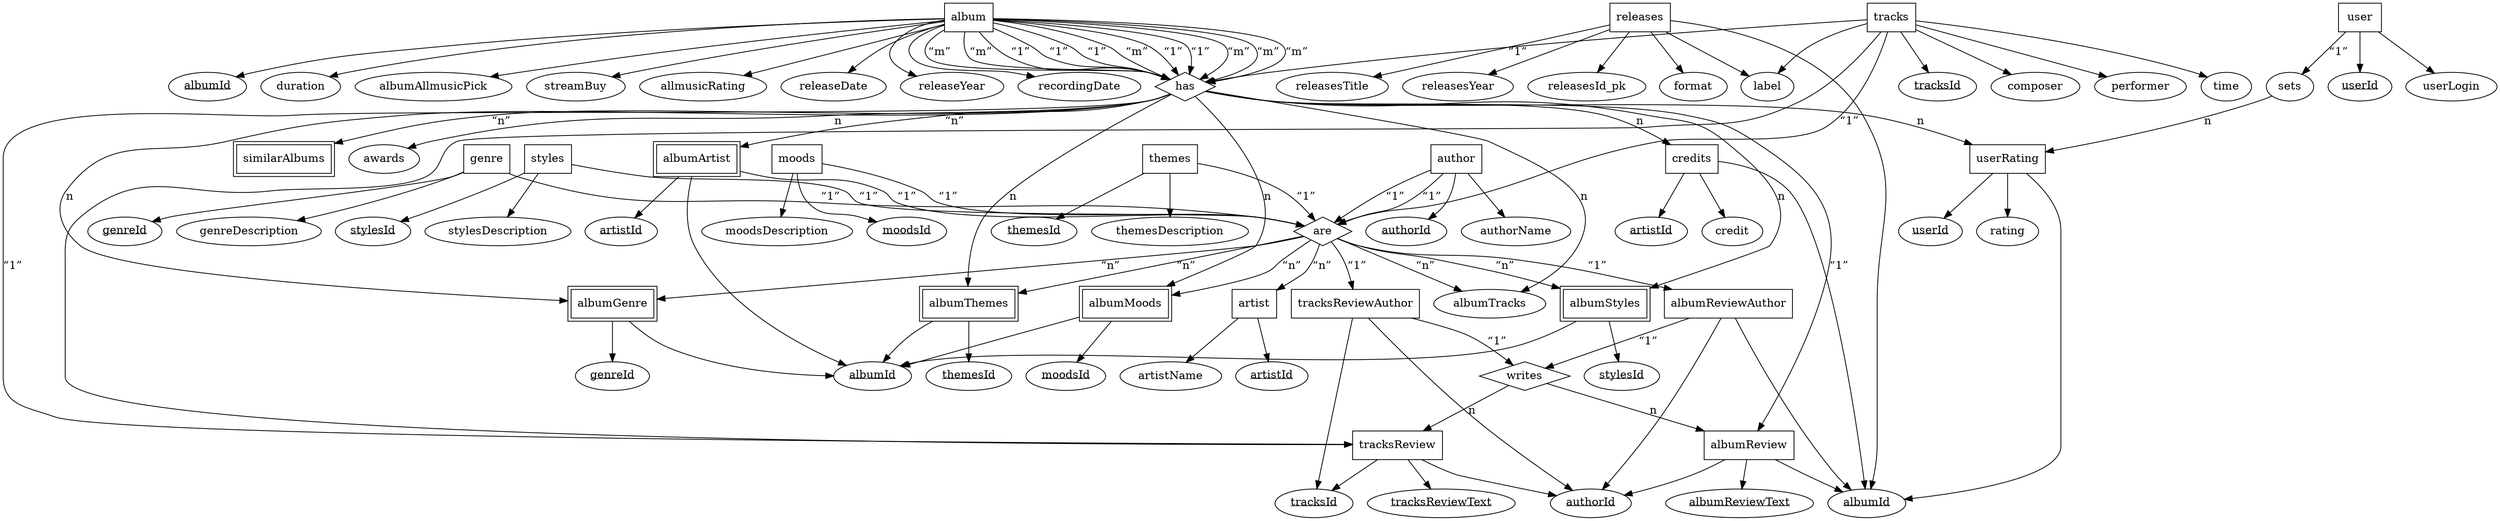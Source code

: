 digraph G {
	/* entities */
	album [shape=box];
	releases [shape=box];
	credits [shape=box];
	genre [shape=box];
	styles [shape=box];
	moods [shape=box];
	themes [shape=box];
	tracks [shape=box];
	tracksReview [shape=box];
	tracksReviewAuthor [shape=box];
	albumReview [shape=box];
	albumReviewAuthor [shape=box];
	author [shape=box];
	artist [shape=box];
	userRating [shape=box];
	user [shape=box];
	similarAlbums [shape=box,peripheries=2];
	albumMoods [shape=box,peripheries=2];
	albumThemes [shape=box,peripheries=2];
	albumStyles [shape=box,peripheries=2];
	albumGenre [shape=box,peripheries=2];
	albumArtist [shape=box,peripheries=2];

	/* primary keys */
	albumId_pk [label=<<u>albumId</u>>];
	artistId_pk [label=<<u>artistId</u>>];
	authorId_pk [label=<<u>authorId</u>>];
	tracksId_pk [label=<<u>tracksId</u>>];
	userId_pk [label=<<u>userId</u>>];
	themesId_pk [label=<<u>themesId</u>>];
	genreId_pk [label=<<u>genreId</u>>];
	moodsId_pk [label=<<u>moodsId</u>>];
	stylesId_pk [label=<<u>stylesId</u>>];
	albumReviewText_pk [label=<<u>albumReviewText</u>>];
	tracksReviewText_pk [label=<<u>tracksReviewText</u>>];

	/* foreign keys */
	albumId_fk [label=<<u>albumId</u>>];
	artistId_fk [label=<<u>artistId</u>>];
	authorId_fk [label=<<u>authorId</u>>];
	tracksId_fk [label=<<u>tracksId</u>>];
	userId_fk [label=<<u>userId</u>>];

	/* weak primary keys */
	albumId_weak_pk [label=<<u>albumId</u>>];
	artistId_weak_pk [label=<<u>artistId</u>>];
	themesId_weak_pk [label=<<u>themesId</u>>];
	genreId_weak_pk [label=<<u>genreId</u>>];
	moodsId_weak_pk [label=<<u>moodsId</u>>];
	stylesId_weak_pk [label=<<u>stylesId</u>>];

	/* relations */
	has [shape=diamond];
	are [shape=diamond];
	writes [shape=diamond];
	album -> has [label=“m”];
	has -> albumMoods [label="n"];
	moods -> are [label=“1”];
	are -> albumMoods [label=“n”];
	album -> has [label=“m”];
	has -> albumStyles [label="n"];
	styles -> are [label=“1”];
	are -> albumStyles [label=“n”];
	album -> has [label=“m”];
	has -> albumGenre [label="n"];
	genre -> are [label=“1”];
	are -> albumGenre [label=“n”];
	album -> has [label=“m”];
	has -> albumThemes [label="n"];
	themes -> are [label=“1”];
	are -> albumThemes [label=“n”];
	album -> has [label=“m”];
	has -> albumTracks [label="n"];
	tracks -> are [label=“1”];
	are -> albumTracks [label=“n”];
	album -> has [label=“1”];
	has -> credits [label="n"];
	album -> has [label=“1”];
	has -> awards [label="n"];
	album -> has [label=“1”];
	has -> albumReview [label=“1”];
	albumReviewAuthor -> writes [label=“1”];
	writes -> albumReview [label="n"];
	tracks -> has [label=“1”];
	has -> tracksReview [label=“1”];
	tracksReviewAuthor -> writes [label=“1”];
	writes -> tracksReview [label="n"];
	author -> are [label=“1”];
	are -> tracksReviewAuthor [label=“1”];
	author -> are [label=“1”];
	are -> albumReviewAuthor [label=“1”];
	album -> has [label=“m”];
	has -> albumArtist [label=“n”]
	albumArtist -> are [label=“1”];
	are -> artist [label=“n”];
	album -> has [label=“1”];
	has -> userRating [label="n"];
	user -> sets [label=“1”];
	sets -> userRating [label="n"];
	album -> has [label=“1”];
	has -> similarAlbums [label=“n”];

	/* album attributes */
	album -> albumId_pk;
	album -> duration;
	album -> albumAllmusicPick;
	album -> streamBuy;
	album -> allmusicRating;
	album -> releaseDate;
	album -> releaseYear;
	album -> recordingDate;

	/* releases attributes */
	releases -> releasesId_pk;
	releases -> albumId_fk;
	releases -> format;
	releases -> releasesTitle;
	releases -> releasesYear;
	releases -> label;

	/* credits attributes */
	credits -> credit;
	credits -> artistId_fk;
	credits -> albumId_fk;

	/* genre attributes */
	genre -> genreId_pk;
	genre -> genreDescription;

	/* styles attributes */
	styles -> stylesId_pk;
	styles -> stylesDescription;

	/* themes attributes */
	themes -> themesId_pk;
	themes -> themesDescription;

	/* moods attributes */
	moods -> moodsId_pk;
	moods -> moodsDescription;

	/* tracks attributes */
	tracks -> tracksId_pk;
	tracks -> composer;
	tracks -> performer;
	tracks -> time;
	tracks -> tracksReview;
	tracks -> label;

	/* tracksReview attributes */
	tracksReview -> tracksReviewText_pk;
	tracksReview -> tracksId_fk;
	tracksReview -> authorId_fk;

	/* albumReview attributes */
	albumReview -> albumReviewText_pk;
	albumReview -> albumId_fk;
	albumReview -> authorId_fk;

	/* tracksReviewAuthor attributes */
	tracksReviewAuthor -> authorId_fk;
	tracksReviewAuthor -> tracksId_fk;

	/* albumReviewAuthor attributes */
	albumReviewAuthor -> authorId_fk;
	albumReviewAuthor -> albumId_fk;

	/* author attributes */
	author -> authorId_pk;
	author -> authorName;

	/* albumArtist attributes */
	albumArtist -> artistId_weak_pk;
	albumArtist -> albumId_weak_pk;

	/* artist attributes */
	artist -> artistId_pk;
	artist -> artistName;

	/* userRating attributes */
	userRating -> userId_fk;
	userRating -> albumId_fk;
	userRating -> rating;

	/* user attributes */
	user -> userId_pk;
	user -> userLogin;

	/* albumMoods attributes */
	albumMoods -> moodsId_weak_pk;
	albumMoods -> albumId_weak_pk;

	/* albumThemes attributes */
	albumThemes -> themesId_weak_pk;
	albumThemes -> albumId_weak_pk;

	/* albumStyles attributes */
	albumStyles -> stylesId_weak_pk;
	albumStyles -> albumId_weak_pk;

	/* albumGenre attributes */
	albumGenre -> genreId_weak_pk;
	albumGenre -> albumId_weak_pk;

}